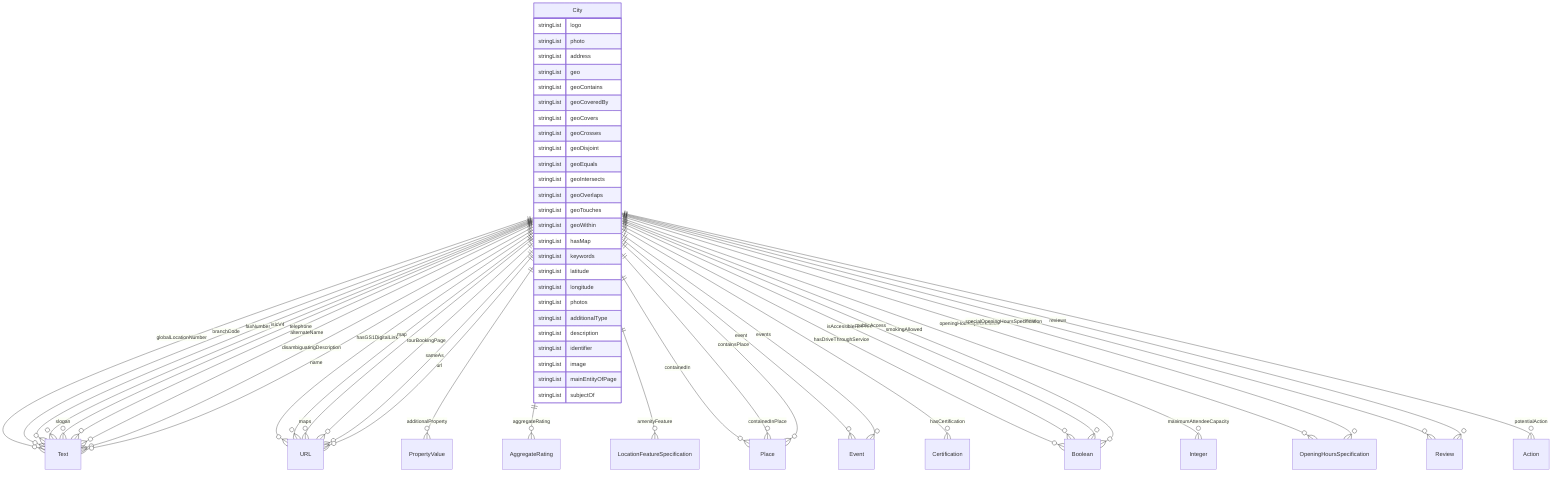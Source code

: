 erDiagram
City {
    stringList logo  
    stringList photo  
    stringList address  
    stringList geo  
    stringList geoContains  
    stringList geoCoveredBy  
    stringList geoCovers  
    stringList geoCrosses  
    stringList geoDisjoint  
    stringList geoEquals  
    stringList geoIntersects  
    stringList geoOverlaps  
    stringList geoTouches  
    stringList geoWithin  
    stringList hasMap  
    stringList keywords  
    stringList latitude  
    stringList longitude  
    stringList photos  
    stringList additionalType  
    stringList description  
    stringList identifier  
    stringList image  
    stringList mainEntityOfPage  
    stringList subjectOf  
}

City ||--}o Text : "globalLocationNumber"
City ||--}o URL : "hasGS1DigitalLink"
City ||--}o PropertyValue : "additionalProperty"
City ||--}o AggregateRating : "aggregateRating"
City ||--}o LocationFeatureSpecification : "amenityFeature"
City ||--}o Text : "branchCode"
City ||--}o Place : "containedIn"
City ||--}o Place : "containedInPlace"
City ||--}o Place : "containsPlace"
City ||--}o Event : "event"
City ||--}o Event : "events"
City ||--}o Text : "faxNumber"
City ||--}o Certification : "hasCertification"
City ||--}o Boolean : "hasDriveThroughService"
City ||--}o Boolean : "isAccessibleForFree"
City ||--}o Text : "isicV4"
City ||--}o URL : "map"
City ||--}o URL : "maps"
City ||--}o Integer : "maximumAttendeeCapacity"
City ||--}o OpeningHoursSpecification : "openingHoursSpecification"
City ||--}o Boolean : "publicAccess"
City ||--}o Review : "review"
City ||--}o Review : "reviews"
City ||--}o Text : "slogan"
City ||--}o Boolean : "smokingAllowed"
City ||--}o OpeningHoursSpecification : "specialOpeningHoursSpecification"
City ||--}o Text : "telephone"
City ||--}o URL : "tourBookingPage"
City ||--}o Text : "alternateName"
City ||--}o Text : "disambiguatingDescription"
City ||--}o Text : "name"
City ||--}o URL : "sameAs"
City ||--}o Action : "potentialAction"
City ||--}o URL : "url"